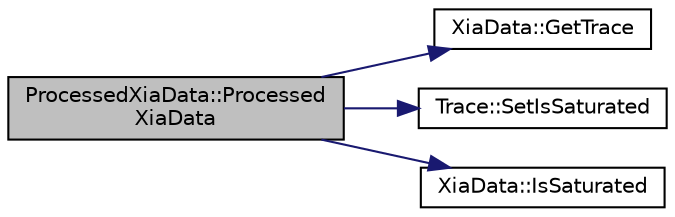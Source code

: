 digraph "ProcessedXiaData::ProcessedXiaData"
{
  edge [fontname="Helvetica",fontsize="10",labelfontname="Helvetica",labelfontsize="10"];
  node [fontname="Helvetica",fontsize="10",shape=record];
  rankdir="LR";
  Node1 [label="ProcessedXiaData::Processed\lXiaData",height=0.2,width=0.4,color="black", fillcolor="grey75", style="filled", fontcolor="black"];
  Node1 -> Node2 [color="midnightblue",fontsize="10",style="solid",fontname="Helvetica"];
  Node2 [label="XiaData::GetTrace",height=0.2,width=0.4,color="black", fillcolor="white", style="filled",URL="$d2/ddd/class_xia_data.html#a94d10f0eb065dd14032b8b666bfcf663"];
  Node1 -> Node3 [color="midnightblue",fontsize="10",style="solid",fontname="Helvetica"];
  Node3 [label="Trace::SetIsSaturated",height=0.2,width=0.4,color="black", fillcolor="white", style="filled",URL="$dd/db7/class_trace.html#a15dc02de4d6da6b3428474ea3011c6ea"];
  Node1 -> Node4 [color="midnightblue",fontsize="10",style="solid",fontname="Helvetica"];
  Node4 [label="XiaData::IsSaturated",height=0.2,width=0.4,color="black", fillcolor="white", style="filled",URL="$d2/ddd/class_xia_data.html#a71da12674be88f691bc00b7b0090c3f1"];
}
